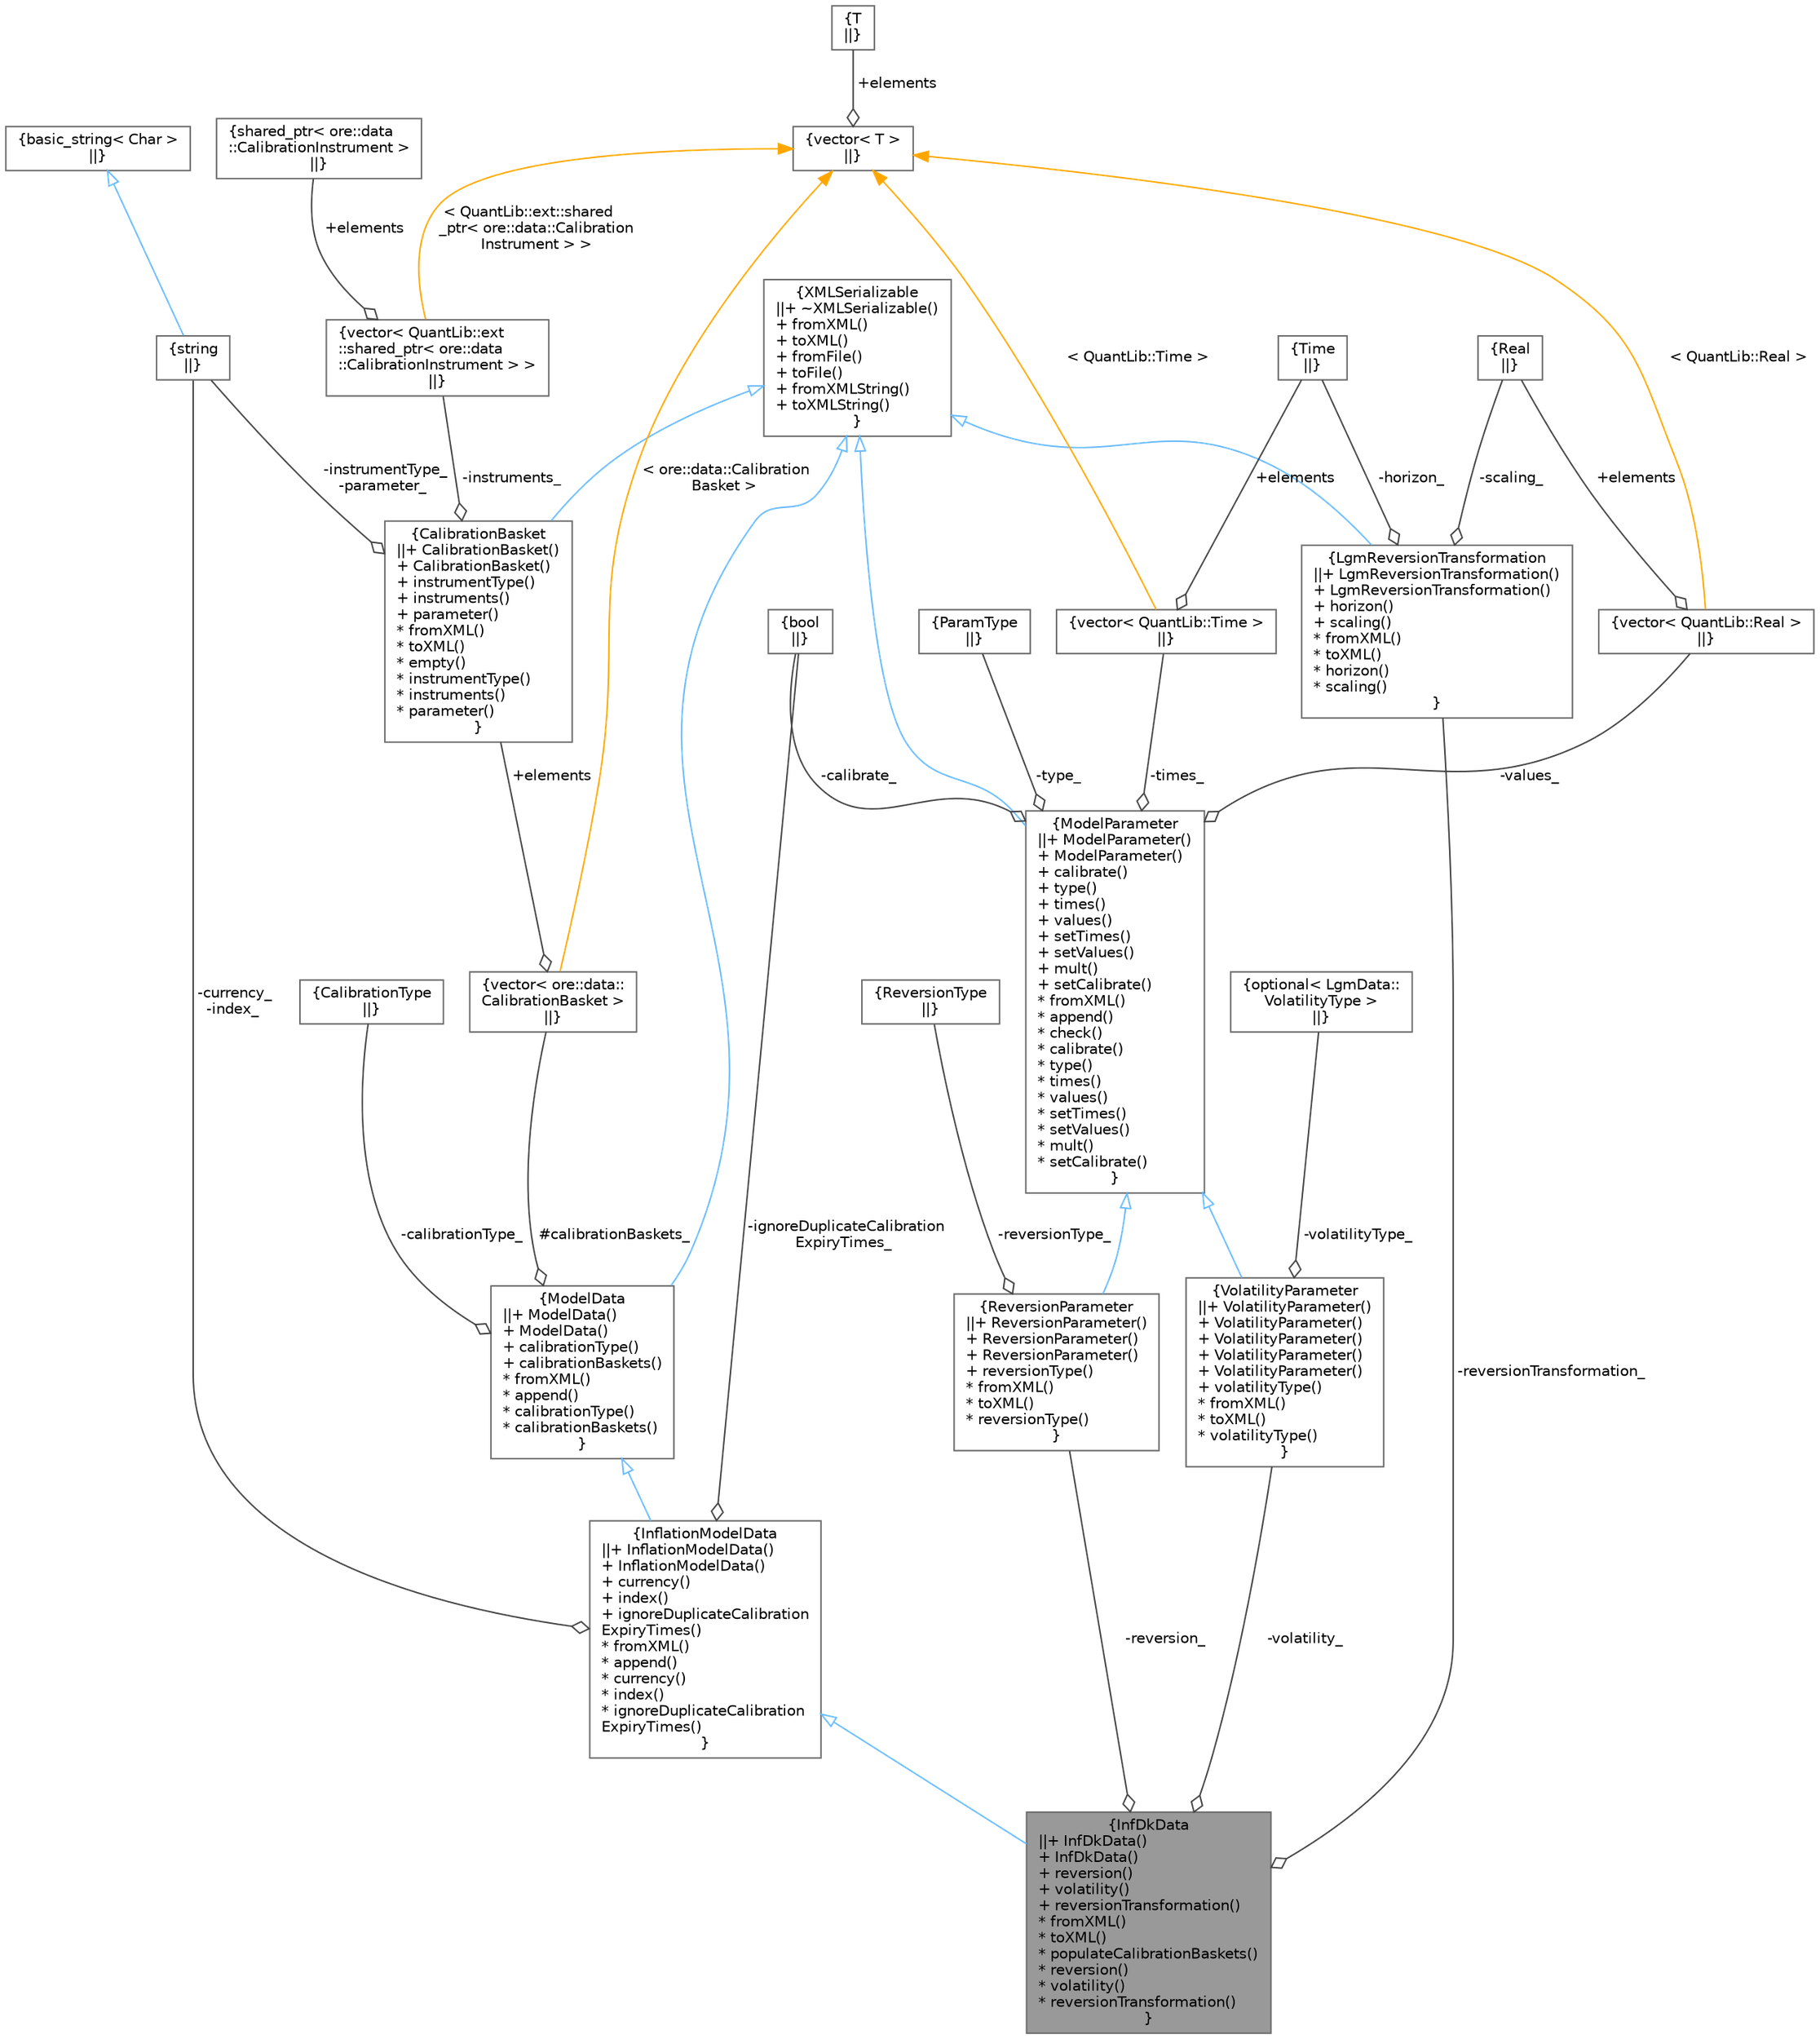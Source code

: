 digraph "InfDkData"
{
 // INTERACTIVE_SVG=YES
 // LATEX_PDF_SIZE
  bgcolor="transparent";
  edge [fontname=Helvetica,fontsize=10,labelfontname=Helvetica,labelfontsize=10];
  node [fontname=Helvetica,fontsize=10,shape=box,height=0.2,width=0.4];
  Node1 [label="{InfDkData\n||+ InfDkData()\l+ InfDkData()\l+ reversion()\l+ volatility()\l+ reversionTransformation()\l* fromXML()\l* toXML()\l* populateCalibrationBaskets()\l* reversion()\l* volatility()\l* reversionTransformation()\l}",height=0.2,width=0.4,color="gray40", fillcolor="grey60", style="filled", fontcolor="black",tooltip=" "];
  Node2 -> Node1 [dir="back",color="steelblue1",style="solid",arrowtail="onormal"];
  Node2 [label="{InflationModelData\n||+ InflationModelData()\l+ InflationModelData()\l+ currency()\l+ index()\l+ ignoreDuplicateCalibration\lExpiryTimes()\l* fromXML()\l* append()\l* currency()\l* index()\l* ignoreDuplicateCalibration\lExpiryTimes()\l}",height=0.2,width=0.4,color="gray40", fillcolor="white", style="filled",URL="$classore_1_1data_1_1_inflation_model_data.html",tooltip=" "];
  Node3 -> Node2 [dir="back",color="steelblue1",style="solid",arrowtail="onormal"];
  Node3 [label="{ModelData\n||+ ModelData()\l+ ModelData()\l+ calibrationType()\l+ calibrationBaskets()\l* fromXML()\l* append()\l* calibrationType()\l* calibrationBaskets()\l}",height=0.2,width=0.4,color="gray40", fillcolor="white", style="filled",URL="$classore_1_1data_1_1_model_data.html",tooltip=" "];
  Node4 -> Node3 [dir="back",color="steelblue1",style="solid",arrowtail="onormal"];
  Node4 [label="{XMLSerializable\n||+ ~XMLSerializable()\l+ fromXML()\l+ toXML()\l+ fromFile()\l+ toFile()\l+ fromXMLString()\l+ toXMLString()\l}",height=0.2,width=0.4,color="gray40", fillcolor="white", style="filled",URL="$classore_1_1data_1_1_x_m_l_serializable.html",tooltip="Base class for all serializable classes."];
  Node5 -> Node3 [color="grey25",style="solid",label=" -calibrationType_" ,arrowhead="odiamond"];
  Node5 [label="{CalibrationType\n||}",height=0.2,width=0.4,color="gray40", fillcolor="white", style="filled",tooltip=" "];
  Node6 -> Node3 [color="grey25",style="solid",label=" #calibrationBaskets_" ,arrowhead="odiamond"];
  Node6 [label="{vector\< ore::data::\lCalibrationBasket \>\n||}",height=0.2,width=0.4,color="gray40", fillcolor="white", style="filled",tooltip=" "];
  Node7 -> Node6 [color="grey25",style="solid",label=" +elements" ,arrowhead="odiamond"];
  Node7 [label="{CalibrationBasket\n||+ CalibrationBasket()\l+ CalibrationBasket()\l+ instrumentType()\l+ instruments()\l+ parameter()\l* fromXML()\l* toXML()\l* empty()\l* instrumentType()\l* instruments()\l* parameter()\l}",height=0.2,width=0.4,color="gray40", fillcolor="white", style="filled",URL="$classore_1_1data_1_1_calibration_basket.html",tooltip=" "];
  Node4 -> Node7 [dir="back",color="steelblue1",style="solid",arrowtail="onormal"];
  Node8 -> Node7 [color="grey25",style="solid",label=" -instruments_" ,arrowhead="odiamond"];
  Node8 [label="{vector\< QuantLib::ext\l::shared_ptr\< ore::data\l::CalibrationInstrument \> \>\n||}",height=0.2,width=0.4,color="gray40", fillcolor="white", style="filled",tooltip=" "];
  Node9 -> Node8 [color="grey25",style="solid",label=" +elements" ,arrowhead="odiamond"];
  Node9 [label="{shared_ptr\< ore::data\l::CalibrationInstrument \>\n||}",height=0.2,width=0.4,color="gray40", fillcolor="white", style="filled",tooltip=" "];
  Node10 -> Node8 [dir="back",color="orange",style="solid",label=" \< QuantLib::ext::shared\l_ptr\< ore::data::Calibration\lInstrument \> \>" ];
  Node10 [label="{vector\< T \>\n||}",height=0.2,width=0.4,color="gray40", fillcolor="white", style="filled",tooltip=" "];
  Node11 -> Node10 [color="grey25",style="solid",label=" +elements" ,arrowhead="odiamond"];
  Node11 [label="{T\n||}",height=0.2,width=0.4,color="gray40", fillcolor="white", style="filled",tooltip=" "];
  Node12 -> Node7 [color="grey25",style="solid",label=" -instrumentType_\n-parameter_" ,arrowhead="odiamond"];
  Node12 [label="{string\n||}",height=0.2,width=0.4,color="gray40", fillcolor="white", style="filled",tooltip=" "];
  Node13 -> Node12 [dir="back",color="steelblue1",style="solid",arrowtail="onormal"];
  Node13 [label="{basic_string\< Char \>\n||}",height=0.2,width=0.4,color="gray40", fillcolor="white", style="filled",tooltip=" "];
  Node10 -> Node6 [dir="back",color="orange",style="solid",label=" \< ore::data::Calibration\lBasket \>" ];
  Node12 -> Node2 [color="grey25",style="solid",label=" -currency_\n-index_" ,arrowhead="odiamond"];
  Node14 -> Node2 [color="grey25",style="solid",label=" -ignoreDuplicateCalibration\lExpiryTimes_" ,arrowhead="odiamond"];
  Node14 [label="{bool\n||}",height=0.2,width=0.4,color="gray40", fillcolor="white", style="filled",URL="$classbool.html",tooltip=" "];
  Node15 -> Node1 [color="grey25",style="solid",label=" -reversion_" ,arrowhead="odiamond"];
  Node15 [label="{ReversionParameter\n||+ ReversionParameter()\l+ ReversionParameter()\l+ ReversionParameter()\l+ reversionType()\l* fromXML()\l* toXML()\l* reversionType()\l}",height=0.2,width=0.4,color="gray40", fillcolor="white", style="filled",URL="$classore_1_1data_1_1_reversion_parameter.html",tooltip=" "];
  Node16 -> Node15 [dir="back",color="steelblue1",style="solid",arrowtail="onormal"];
  Node16 [label="{ModelParameter\n||+ ModelParameter()\l+ ModelParameter()\l+ calibrate()\l+ type()\l+ times()\l+ values()\l+ setTimes()\l+ setValues()\l+ mult()\l+ setCalibrate()\l* fromXML()\l* append()\l* check()\l* calibrate()\l* type()\l* times()\l* values()\l* setTimes()\l* setValues()\l* mult()\l* setCalibrate()\l}",height=0.2,width=0.4,color="gray40", fillcolor="white", style="filled",URL="$classore_1_1data_1_1_model_parameter.html",tooltip=" "];
  Node4 -> Node16 [dir="back",color="steelblue1",style="solid",arrowtail="onormal"];
  Node14 -> Node16 [color="grey25",style="solid",label=" -calibrate_" ,arrowhead="odiamond"];
  Node17 -> Node16 [color="grey25",style="solid",label=" -type_" ,arrowhead="odiamond"];
  Node17 [label="{ParamType\n||}",height=0.2,width=0.4,color="gray40", fillcolor="white", style="filled",tooltip=" "];
  Node18 -> Node16 [color="grey25",style="solid",label=" -times_" ,arrowhead="odiamond"];
  Node18 [label="{vector\< QuantLib::Time \>\n||}",height=0.2,width=0.4,color="gray40", fillcolor="white", style="filled",tooltip=" "];
  Node19 -> Node18 [color="grey25",style="solid",label=" +elements" ,arrowhead="odiamond"];
  Node19 [label="{Time\n||}",height=0.2,width=0.4,color="gray40", fillcolor="white", style="filled",tooltip=" "];
  Node10 -> Node18 [dir="back",color="orange",style="solid",label=" \< QuantLib::Time \>" ];
  Node20 -> Node16 [color="grey25",style="solid",label=" -values_" ,arrowhead="odiamond"];
  Node20 [label="{vector\< QuantLib::Real \>\n||}",height=0.2,width=0.4,color="gray40", fillcolor="white", style="filled",tooltip=" "];
  Node21 -> Node20 [color="grey25",style="solid",label=" +elements" ,arrowhead="odiamond"];
  Node21 [label="{Real\n||}",height=0.2,width=0.4,color="gray40", fillcolor="white", style="filled",tooltip=" "];
  Node10 -> Node20 [dir="back",color="orange",style="solid",label=" \< QuantLib::Real \>" ];
  Node22 -> Node15 [color="grey25",style="solid",label=" -reversionType_" ,arrowhead="odiamond"];
  Node22 [label="{ReversionType\n||}",height=0.2,width=0.4,color="gray40", fillcolor="white", style="filled",tooltip=" "];
  Node23 -> Node1 [color="grey25",style="solid",label=" -volatility_" ,arrowhead="odiamond"];
  Node23 [label="{VolatilityParameter\n||+ VolatilityParameter()\l+ VolatilityParameter()\l+ VolatilityParameter()\l+ VolatilityParameter()\l+ VolatilityParameter()\l+ volatilityType()\l* fromXML()\l* toXML()\l* volatilityType()\l}",height=0.2,width=0.4,color="gray40", fillcolor="white", style="filled",URL="$classore_1_1data_1_1_volatility_parameter.html",tooltip=" "];
  Node16 -> Node23 [dir="back",color="steelblue1",style="solid",arrowtail="onormal"];
  Node24 -> Node23 [color="grey25",style="solid",label=" -volatilityType_" ,arrowhead="odiamond"];
  Node24 [label="{optional\< LgmData::\lVolatilityType \>\n||}",height=0.2,width=0.4,color="gray40", fillcolor="white", style="filled",tooltip=" "];
  Node25 -> Node1 [color="grey25",style="solid",label=" -reversionTransformation_" ,arrowhead="odiamond"];
  Node25 [label="{LgmReversionTransformation\n||+ LgmReversionTransformation()\l+ LgmReversionTransformation()\l+ horizon()\l+ scaling()\l* fromXML()\l* toXML()\l* horizon()\l* scaling()\l}",height=0.2,width=0.4,color="gray40", fillcolor="white", style="filled",URL="$classore_1_1data_1_1_lgm_reversion_transformation.html",tooltip=" "];
  Node4 -> Node25 [dir="back",color="steelblue1",style="solid",arrowtail="onormal"];
  Node19 -> Node25 [color="grey25",style="solid",label=" -horizon_" ,arrowhead="odiamond"];
  Node21 -> Node25 [color="grey25",style="solid",label=" -scaling_" ,arrowhead="odiamond"];
}
